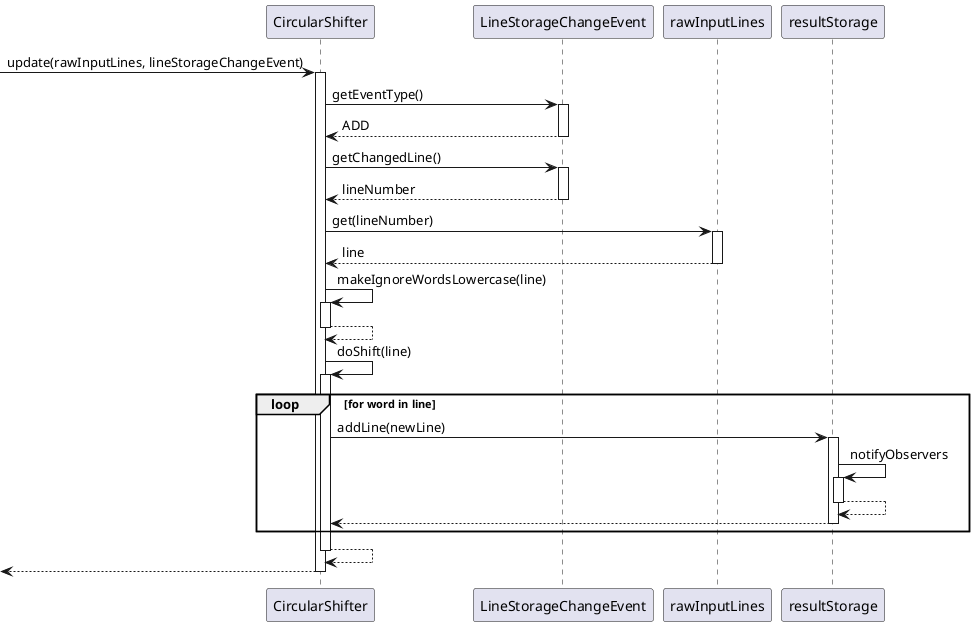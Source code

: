 @startuml
-> CircularShifter: update(rawInputLines, lineStorageChangeEvent)
activate CircularShifter

CircularShifter -> LineStorageChangeEvent: getEventType()
activate LineStorageChangeEvent
LineStorageChangeEvent --> CircularShifter: ADD
deactivate LineStorageChangeEvent
CircularShifter -> LineStorageChangeEvent: getChangedLine()
activate LineStorageChangeEvent
LineStorageChangeEvent --> CircularShifter: lineNumber
deactivate LineStorageChangeEvent

CircularShifter -> rawInputLines: get(lineNumber)
activate rawInputLines
rawInputLines --> CircularShifter: line
deactivate rawInputLines

CircularShifter -> CircularShifter: makeIgnoreWordsLowercase(line)
activate CircularShifter
CircularShifter --> CircularShifter
deactivate CircularShifter

CircularShifter -> CircularShifter: doShift(line)
activate CircularShifter
loop for word in line
    CircularShifter -> resultStorage: addLine(newLine)
    activate resultStorage
    resultStorage -> resultStorage: notifyObservers
    activate resultStorage
    resultStorage --> resultStorage
    deactivate resultStorage
    resultStorage --> CircularShifter
    deactivate resultStorage
end

CircularShifter --> CircularShifter

deactivate CircularShifter
<-- CircularShifter
deactivate CircularShifter

@enduml